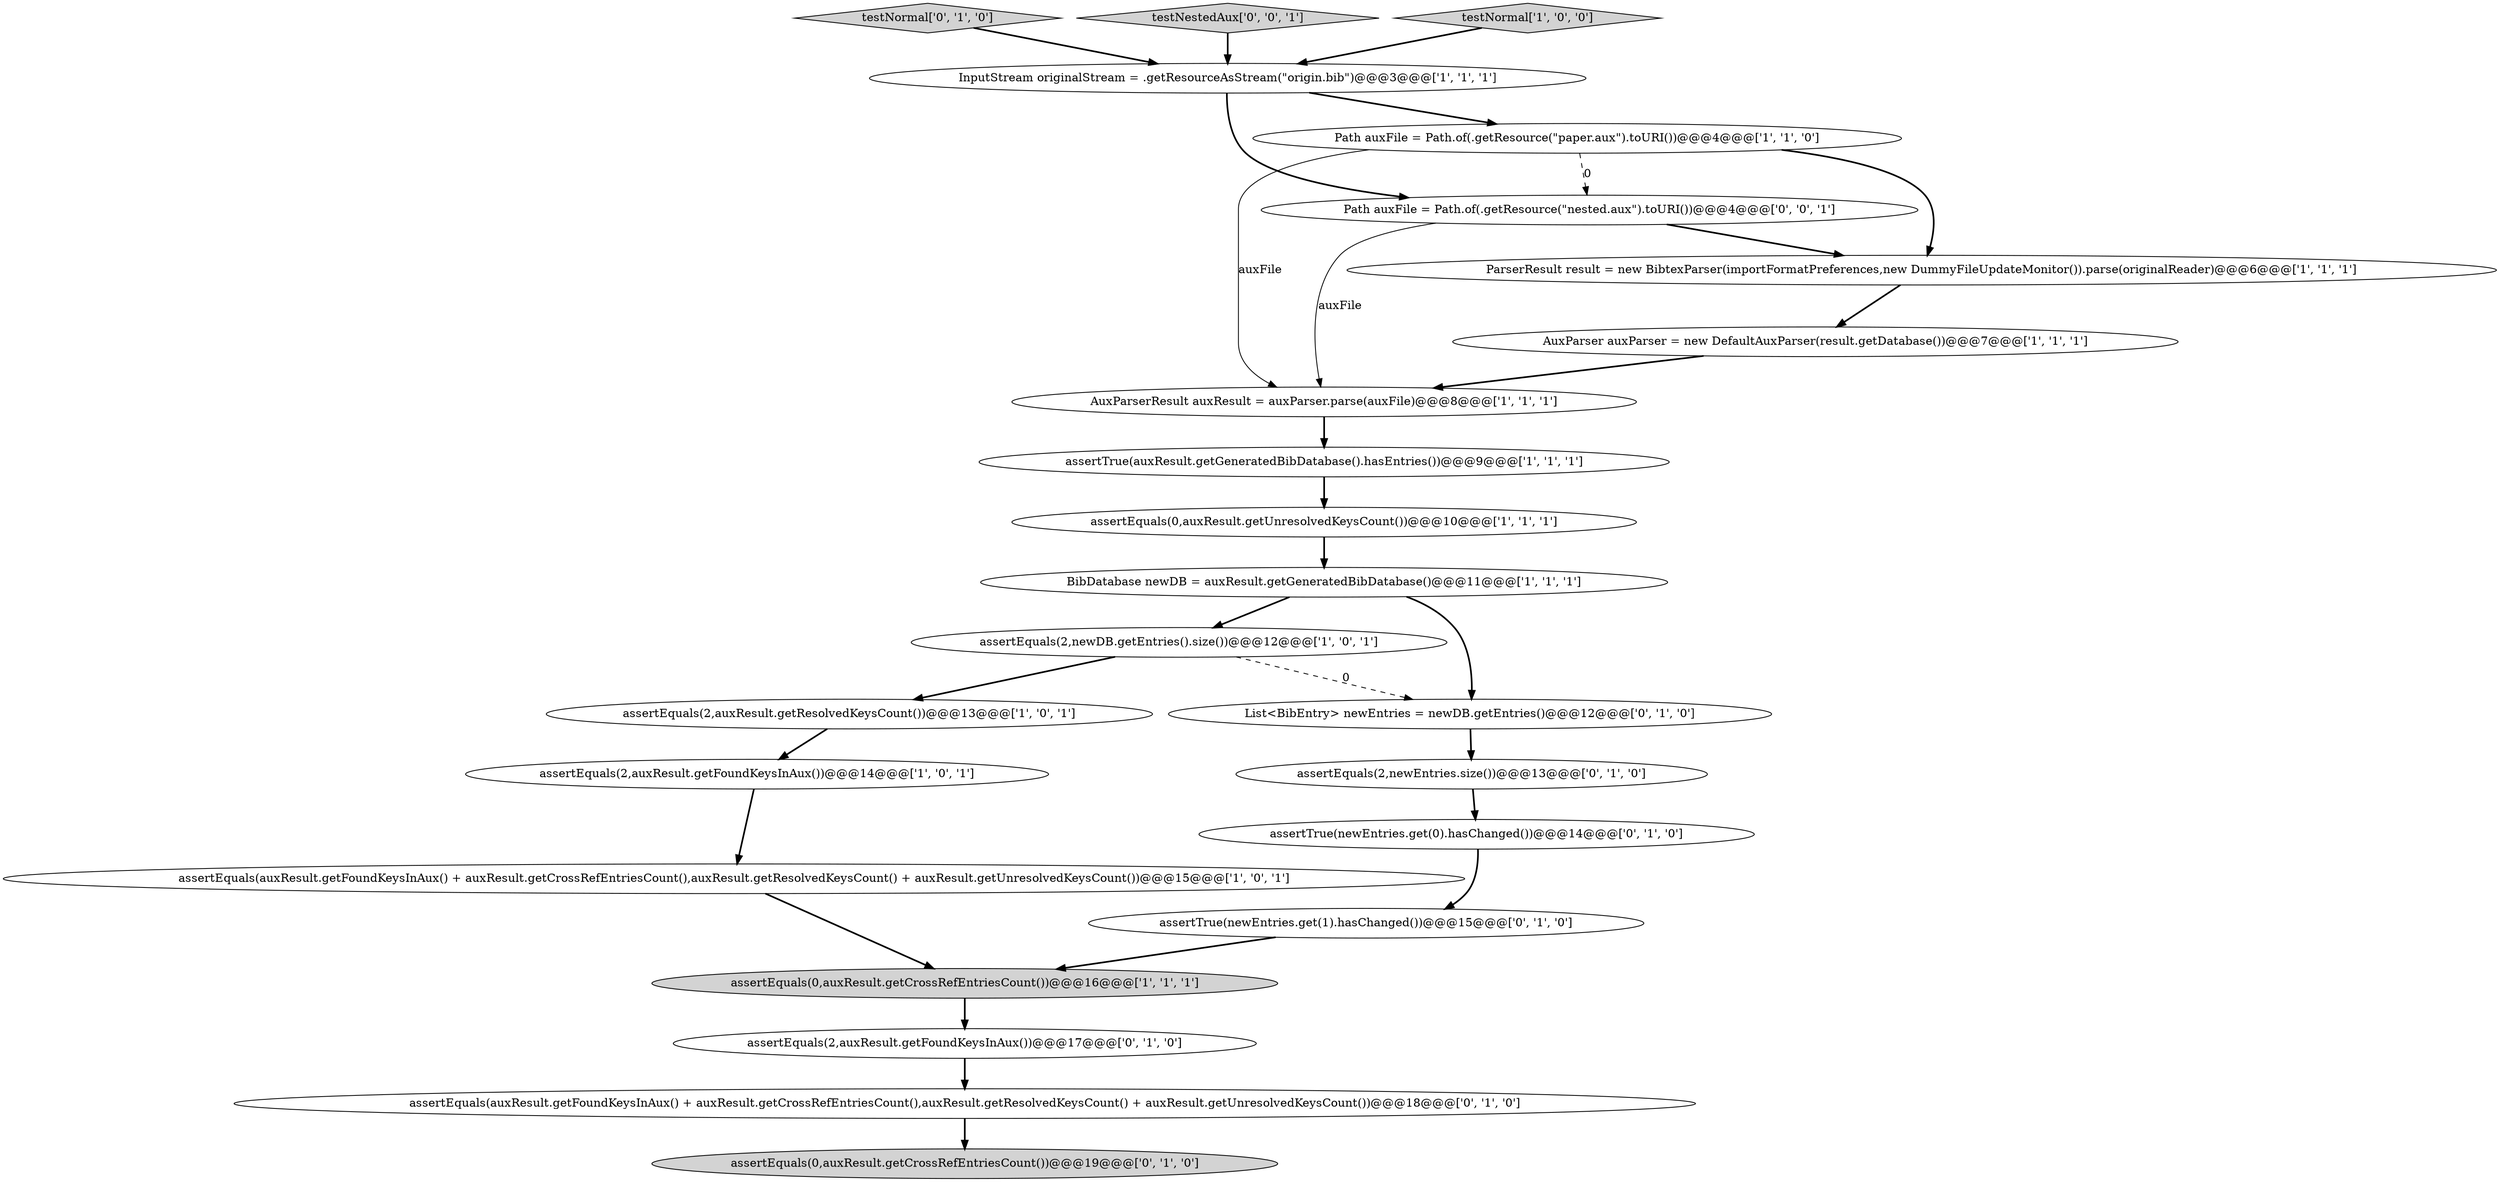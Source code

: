 digraph {
14 [style = filled, label = "assertEquals(auxResult.getFoundKeysInAux() + auxResult.getCrossRefEntriesCount(),auxResult.getResolvedKeysCount() + auxResult.getUnresolvedKeysCount())@@@18@@@['0', '1', '0']", fillcolor = white, shape = ellipse image = "AAA0AAABBB2BBB"];
21 [style = filled, label = "assertEquals(0,auxResult.getCrossRefEntriesCount())@@@19@@@['0', '1', '0']", fillcolor = lightgray, shape = ellipse image = "AAA0AAABBB2BBB"];
18 [style = filled, label = "List<BibEntry> newEntries = newDB.getEntries()@@@12@@@['0', '1', '0']", fillcolor = white, shape = ellipse image = "AAA1AAABBB2BBB"];
3 [style = filled, label = "AuxParserResult auxResult = auxParser.parse(auxFile)@@@8@@@['1', '1', '1']", fillcolor = white, shape = ellipse image = "AAA0AAABBB1BBB"];
16 [style = filled, label = "testNormal['0', '1', '0']", fillcolor = lightgray, shape = diamond image = "AAA0AAABBB2BBB"];
23 [style = filled, label = "Path auxFile = Path.of(.getResource(\"nested.aux\").toURI())@@@4@@@['0', '0', '1']", fillcolor = white, shape = ellipse image = "AAA0AAABBB3BBB"];
1 [style = filled, label = "assertEquals(2,auxResult.getResolvedKeysCount())@@@13@@@['1', '0', '1']", fillcolor = white, shape = ellipse image = "AAA0AAABBB1BBB"];
0 [style = filled, label = "AuxParser auxParser = new DefaultAuxParser(result.getDatabase())@@@7@@@['1', '1', '1']", fillcolor = white, shape = ellipse image = "AAA0AAABBB1BBB"];
12 [style = filled, label = "InputStream originalStream = .getResourceAsStream(\"origin.bib\")@@@3@@@['1', '1', '1']", fillcolor = white, shape = ellipse image = "AAA0AAABBB1BBB"];
4 [style = filled, label = "assertEquals(0,auxResult.getCrossRefEntriesCount())@@@16@@@['1', '1', '1']", fillcolor = lightgray, shape = ellipse image = "AAA0AAABBB1BBB"];
19 [style = filled, label = "assertTrue(newEntries.get(1).hasChanged())@@@15@@@['0', '1', '0']", fillcolor = white, shape = ellipse image = "AAA1AAABBB2BBB"];
22 [style = filled, label = "testNestedAux['0', '0', '1']", fillcolor = lightgray, shape = diamond image = "AAA0AAABBB3BBB"];
11 [style = filled, label = "assertEquals(2,newDB.getEntries().size())@@@12@@@['1', '0', '1']", fillcolor = white, shape = ellipse image = "AAA0AAABBB1BBB"];
20 [style = filled, label = "assertTrue(newEntries.get(0).hasChanged())@@@14@@@['0', '1', '0']", fillcolor = white, shape = ellipse image = "AAA1AAABBB2BBB"];
9 [style = filled, label = "assertEquals(2,auxResult.getFoundKeysInAux())@@@14@@@['1', '0', '1']", fillcolor = white, shape = ellipse image = "AAA0AAABBB1BBB"];
6 [style = filled, label = "testNormal['1', '0', '0']", fillcolor = lightgray, shape = diamond image = "AAA0AAABBB1BBB"];
10 [style = filled, label = "assertTrue(auxResult.getGeneratedBibDatabase().hasEntries())@@@9@@@['1', '1', '1']", fillcolor = white, shape = ellipse image = "AAA0AAABBB1BBB"];
15 [style = filled, label = "assertEquals(2,auxResult.getFoundKeysInAux())@@@17@@@['0', '1', '0']", fillcolor = white, shape = ellipse image = "AAA0AAABBB2BBB"];
8 [style = filled, label = "BibDatabase newDB = auxResult.getGeneratedBibDatabase()@@@11@@@['1', '1', '1']", fillcolor = white, shape = ellipse image = "AAA0AAABBB1BBB"];
5 [style = filled, label = "assertEquals(auxResult.getFoundKeysInAux() + auxResult.getCrossRefEntriesCount(),auxResult.getResolvedKeysCount() + auxResult.getUnresolvedKeysCount())@@@15@@@['1', '0', '1']", fillcolor = white, shape = ellipse image = "AAA0AAABBB1BBB"];
7 [style = filled, label = "Path auxFile = Path.of(.getResource(\"paper.aux\").toURI())@@@4@@@['1', '1', '0']", fillcolor = white, shape = ellipse image = "AAA0AAABBB1BBB"];
17 [style = filled, label = "assertEquals(2,newEntries.size())@@@13@@@['0', '1', '0']", fillcolor = white, shape = ellipse image = "AAA1AAABBB2BBB"];
2 [style = filled, label = "assertEquals(0,auxResult.getUnresolvedKeysCount())@@@10@@@['1', '1', '1']", fillcolor = white, shape = ellipse image = "AAA0AAABBB1BBB"];
13 [style = filled, label = "ParserResult result = new BibtexParser(importFormatPreferences,new DummyFileUpdateMonitor()).parse(originalReader)@@@6@@@['1', '1', '1']", fillcolor = white, shape = ellipse image = "AAA0AAABBB1BBB"];
12->7 [style = bold, label=""];
3->10 [style = bold, label=""];
10->2 [style = bold, label=""];
1->9 [style = bold, label=""];
13->0 [style = bold, label=""];
14->21 [style = bold, label=""];
11->1 [style = bold, label=""];
0->3 [style = bold, label=""];
17->20 [style = bold, label=""];
12->23 [style = bold, label=""];
5->4 [style = bold, label=""];
2->8 [style = bold, label=""];
20->19 [style = bold, label=""];
7->13 [style = bold, label=""];
8->18 [style = bold, label=""];
16->12 [style = bold, label=""];
8->11 [style = bold, label=""];
7->23 [style = dashed, label="0"];
23->13 [style = bold, label=""];
15->14 [style = bold, label=""];
23->3 [style = solid, label="auxFile"];
11->18 [style = dashed, label="0"];
6->12 [style = bold, label=""];
19->4 [style = bold, label=""];
18->17 [style = bold, label=""];
7->3 [style = solid, label="auxFile"];
22->12 [style = bold, label=""];
4->15 [style = bold, label=""];
9->5 [style = bold, label=""];
}

